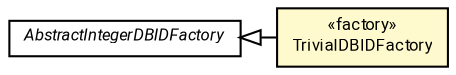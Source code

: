 #!/usr/local/bin/dot
#
# Class diagram 
# Generated by UMLGraph version R5_7_2-60-g0e99a6 (http://www.spinellis.gr/umlgraph/)
#

digraph G {
	graph [fontnames="svg"]
	edge [fontname="Roboto",fontsize=7,labelfontname="Roboto",labelfontsize=7,color="black"];
	node [fontname="Roboto",fontcolor="black",fontsize=8,shape=plaintext,margin=0,width=0,height=0];
	nodesep=0.15;
	ranksep=0.25;
	rankdir=LR;
	// de.lmu.ifi.dbs.elki.database.ids.integer.AbstractIntegerDBIDFactory
	c10391840 [label=<<table title="de.lmu.ifi.dbs.elki.database.ids.integer.AbstractIntegerDBIDFactory" border="0" cellborder="1" cellspacing="0" cellpadding="2" href="AbstractIntegerDBIDFactory.html" target="_parent">
		<tr><td><table border="0" cellspacing="0" cellpadding="1">
		<tr><td align="center" balign="center"> <font face="Roboto"><i>AbstractIntegerDBIDFactory</i></font> </td></tr>
		</table></td></tr>
		</table>>, URL="AbstractIntegerDBIDFactory.html"];
	// de.lmu.ifi.dbs.elki.database.ids.integer.TrivialDBIDFactory
	c10391862 [label=<<table title="de.lmu.ifi.dbs.elki.database.ids.integer.TrivialDBIDFactory" border="0" cellborder="1" cellspacing="0" cellpadding="2" bgcolor="lemonChiffon" href="TrivialDBIDFactory.html" target="_parent">
		<tr><td><table border="0" cellspacing="0" cellpadding="1">
		<tr><td align="center" balign="center"> &#171;factory&#187; </td></tr>
		<tr><td align="center" balign="center"> <font face="Roboto">TrivialDBIDFactory</font> </td></tr>
		</table></td></tr>
		</table>>, URL="TrivialDBIDFactory.html"];
	// de.lmu.ifi.dbs.elki.database.ids.integer.TrivialDBIDFactory extends de.lmu.ifi.dbs.elki.database.ids.integer.AbstractIntegerDBIDFactory
	c10391840 -> c10391862 [arrowtail=empty,dir=back,weight=10];
}

